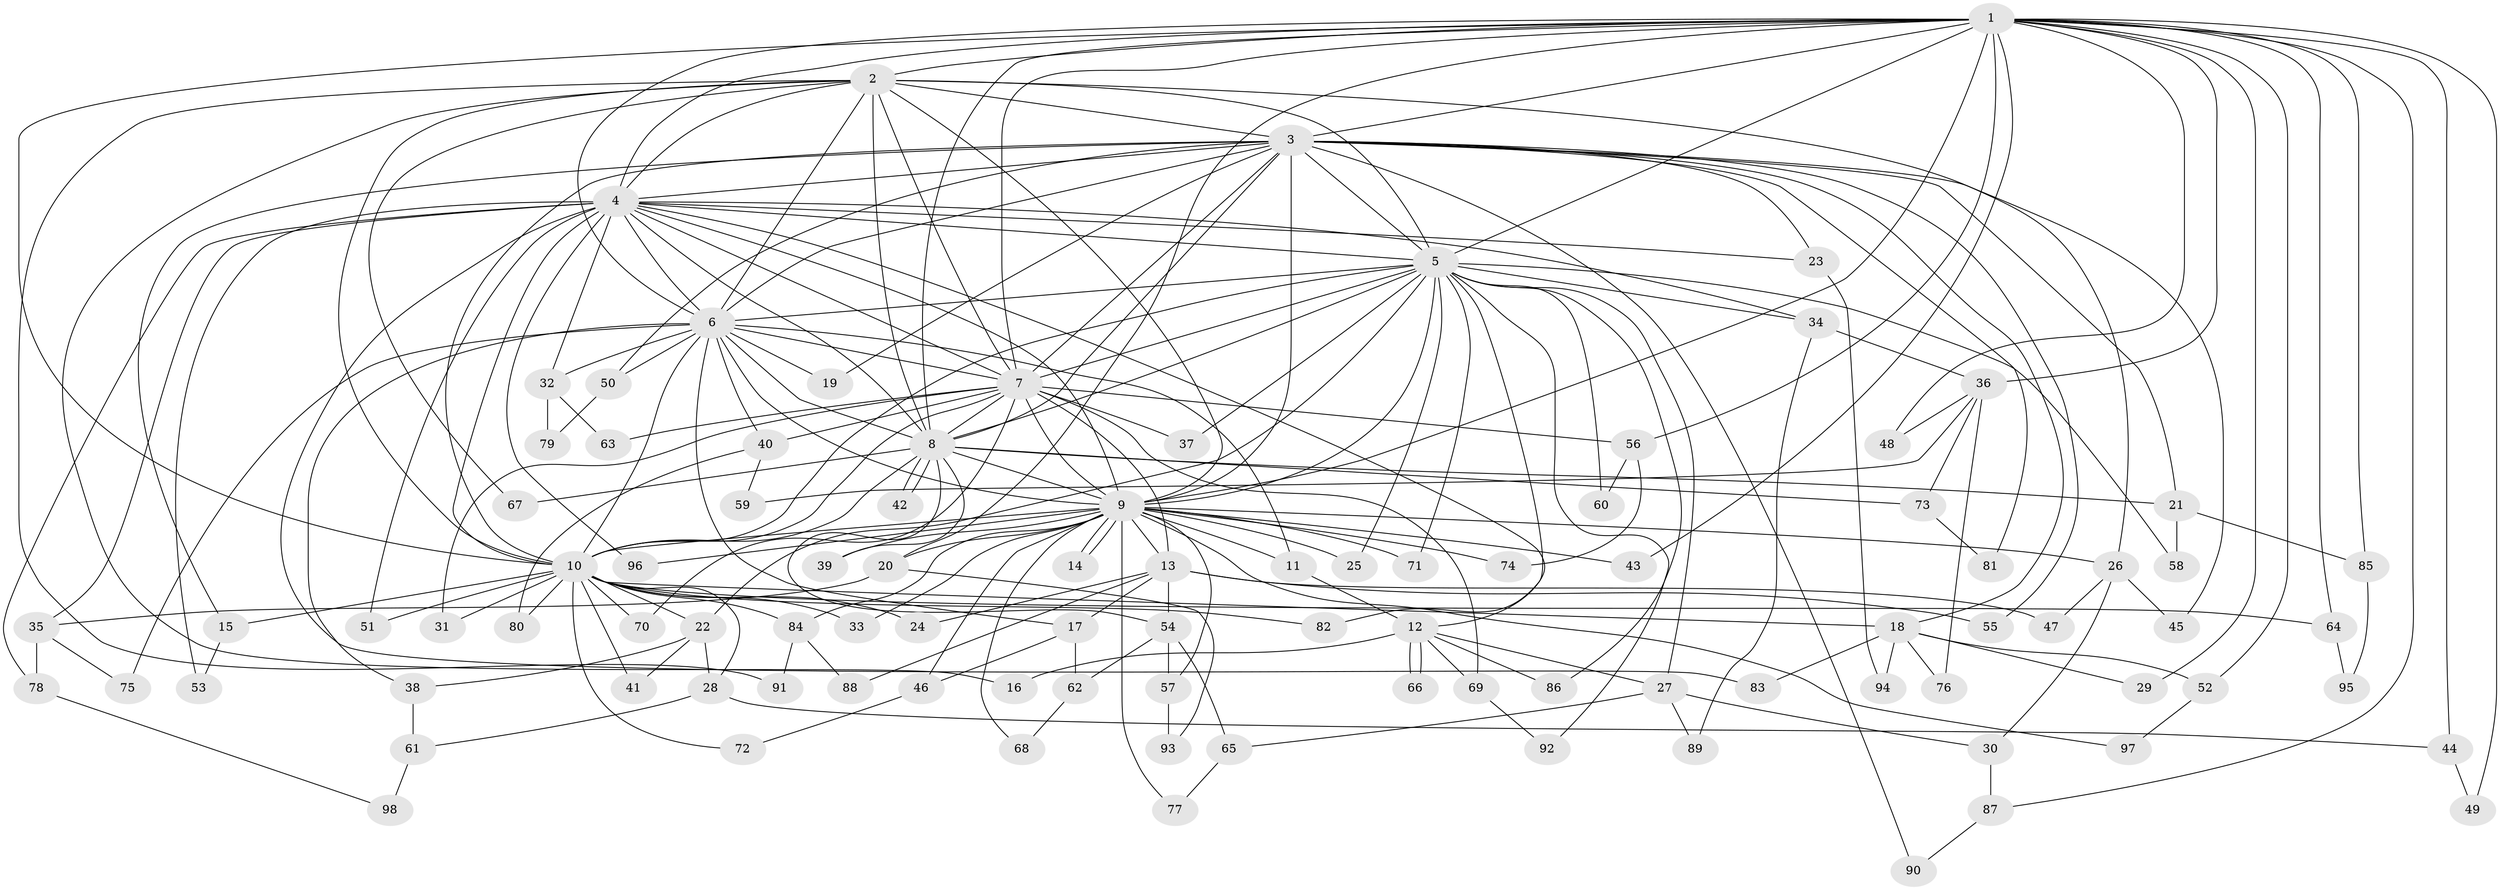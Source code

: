 // coarse degree distribution, {16: 0.025, 13: 0.05, 15: 0.025, 14: 0.025, 20: 0.025, 8: 0.025, 3: 0.225, 7: 0.075, 1: 0.075, 6: 0.125, 4: 0.1, 5: 0.05, 2: 0.175}
// Generated by graph-tools (version 1.1) at 2025/49/03/04/25 22:49:59]
// undirected, 98 vertices, 221 edges
graph export_dot {
  node [color=gray90,style=filled];
  1;
  2;
  3;
  4;
  5;
  6;
  7;
  8;
  9;
  10;
  11;
  12;
  13;
  14;
  15;
  16;
  17;
  18;
  19;
  20;
  21;
  22;
  23;
  24;
  25;
  26;
  27;
  28;
  29;
  30;
  31;
  32;
  33;
  34;
  35;
  36;
  37;
  38;
  39;
  40;
  41;
  42;
  43;
  44;
  45;
  46;
  47;
  48;
  49;
  50;
  51;
  52;
  53;
  54;
  55;
  56;
  57;
  58;
  59;
  60;
  61;
  62;
  63;
  64;
  65;
  66;
  67;
  68;
  69;
  70;
  71;
  72;
  73;
  74;
  75;
  76;
  77;
  78;
  79;
  80;
  81;
  82;
  83;
  84;
  85;
  86;
  87;
  88;
  89;
  90;
  91;
  92;
  93;
  94;
  95;
  96;
  97;
  98;
  1 -- 2;
  1 -- 3;
  1 -- 4;
  1 -- 5;
  1 -- 6;
  1 -- 7;
  1 -- 8;
  1 -- 9;
  1 -- 10;
  1 -- 20;
  1 -- 29;
  1 -- 36;
  1 -- 43;
  1 -- 44;
  1 -- 48;
  1 -- 49;
  1 -- 52;
  1 -- 56;
  1 -- 64;
  1 -- 85;
  1 -- 87;
  2 -- 3;
  2 -- 4;
  2 -- 5;
  2 -- 6;
  2 -- 7;
  2 -- 8;
  2 -- 9;
  2 -- 10;
  2 -- 16;
  2 -- 26;
  2 -- 67;
  2 -- 91;
  3 -- 4;
  3 -- 5;
  3 -- 6;
  3 -- 7;
  3 -- 8;
  3 -- 9;
  3 -- 10;
  3 -- 15;
  3 -- 18;
  3 -- 19;
  3 -- 21;
  3 -- 23;
  3 -- 45;
  3 -- 50;
  3 -- 55;
  3 -- 81;
  3 -- 90;
  4 -- 5;
  4 -- 6;
  4 -- 7;
  4 -- 8;
  4 -- 9;
  4 -- 10;
  4 -- 12;
  4 -- 23;
  4 -- 32;
  4 -- 34;
  4 -- 35;
  4 -- 51;
  4 -- 53;
  4 -- 78;
  4 -- 83;
  4 -- 96;
  5 -- 6;
  5 -- 7;
  5 -- 8;
  5 -- 9;
  5 -- 10;
  5 -- 22;
  5 -- 25;
  5 -- 27;
  5 -- 34;
  5 -- 37;
  5 -- 58;
  5 -- 60;
  5 -- 71;
  5 -- 82;
  5 -- 86;
  5 -- 92;
  6 -- 7;
  6 -- 8;
  6 -- 9;
  6 -- 10;
  6 -- 11;
  6 -- 17;
  6 -- 19;
  6 -- 32;
  6 -- 38;
  6 -- 40;
  6 -- 50;
  6 -- 75;
  7 -- 8;
  7 -- 9;
  7 -- 10;
  7 -- 13;
  7 -- 31;
  7 -- 37;
  7 -- 40;
  7 -- 56;
  7 -- 63;
  7 -- 69;
  7 -- 70;
  8 -- 9;
  8 -- 10;
  8 -- 21;
  8 -- 39;
  8 -- 42;
  8 -- 42;
  8 -- 54;
  8 -- 67;
  8 -- 73;
  9 -- 10;
  9 -- 11;
  9 -- 13;
  9 -- 14;
  9 -- 14;
  9 -- 20;
  9 -- 25;
  9 -- 26;
  9 -- 33;
  9 -- 39;
  9 -- 43;
  9 -- 46;
  9 -- 57;
  9 -- 68;
  9 -- 71;
  9 -- 74;
  9 -- 77;
  9 -- 84;
  9 -- 96;
  9 -- 97;
  10 -- 15;
  10 -- 18;
  10 -- 22;
  10 -- 24;
  10 -- 28;
  10 -- 31;
  10 -- 33;
  10 -- 41;
  10 -- 51;
  10 -- 64;
  10 -- 70;
  10 -- 72;
  10 -- 80;
  10 -- 82;
  10 -- 84;
  11 -- 12;
  12 -- 16;
  12 -- 27;
  12 -- 66;
  12 -- 66;
  12 -- 69;
  12 -- 86;
  13 -- 17;
  13 -- 24;
  13 -- 47;
  13 -- 54;
  13 -- 55;
  13 -- 88;
  15 -- 53;
  17 -- 46;
  17 -- 62;
  18 -- 29;
  18 -- 52;
  18 -- 76;
  18 -- 83;
  18 -- 94;
  20 -- 35;
  20 -- 93;
  21 -- 58;
  21 -- 85;
  22 -- 28;
  22 -- 38;
  22 -- 41;
  23 -- 94;
  26 -- 30;
  26 -- 45;
  26 -- 47;
  27 -- 30;
  27 -- 65;
  27 -- 89;
  28 -- 44;
  28 -- 61;
  30 -- 87;
  32 -- 63;
  32 -- 79;
  34 -- 36;
  34 -- 89;
  35 -- 75;
  35 -- 78;
  36 -- 48;
  36 -- 59;
  36 -- 73;
  36 -- 76;
  38 -- 61;
  40 -- 59;
  40 -- 80;
  44 -- 49;
  46 -- 72;
  50 -- 79;
  52 -- 97;
  54 -- 57;
  54 -- 62;
  54 -- 65;
  56 -- 60;
  56 -- 74;
  57 -- 93;
  61 -- 98;
  62 -- 68;
  64 -- 95;
  65 -- 77;
  69 -- 92;
  73 -- 81;
  78 -- 98;
  84 -- 88;
  84 -- 91;
  85 -- 95;
  87 -- 90;
}
